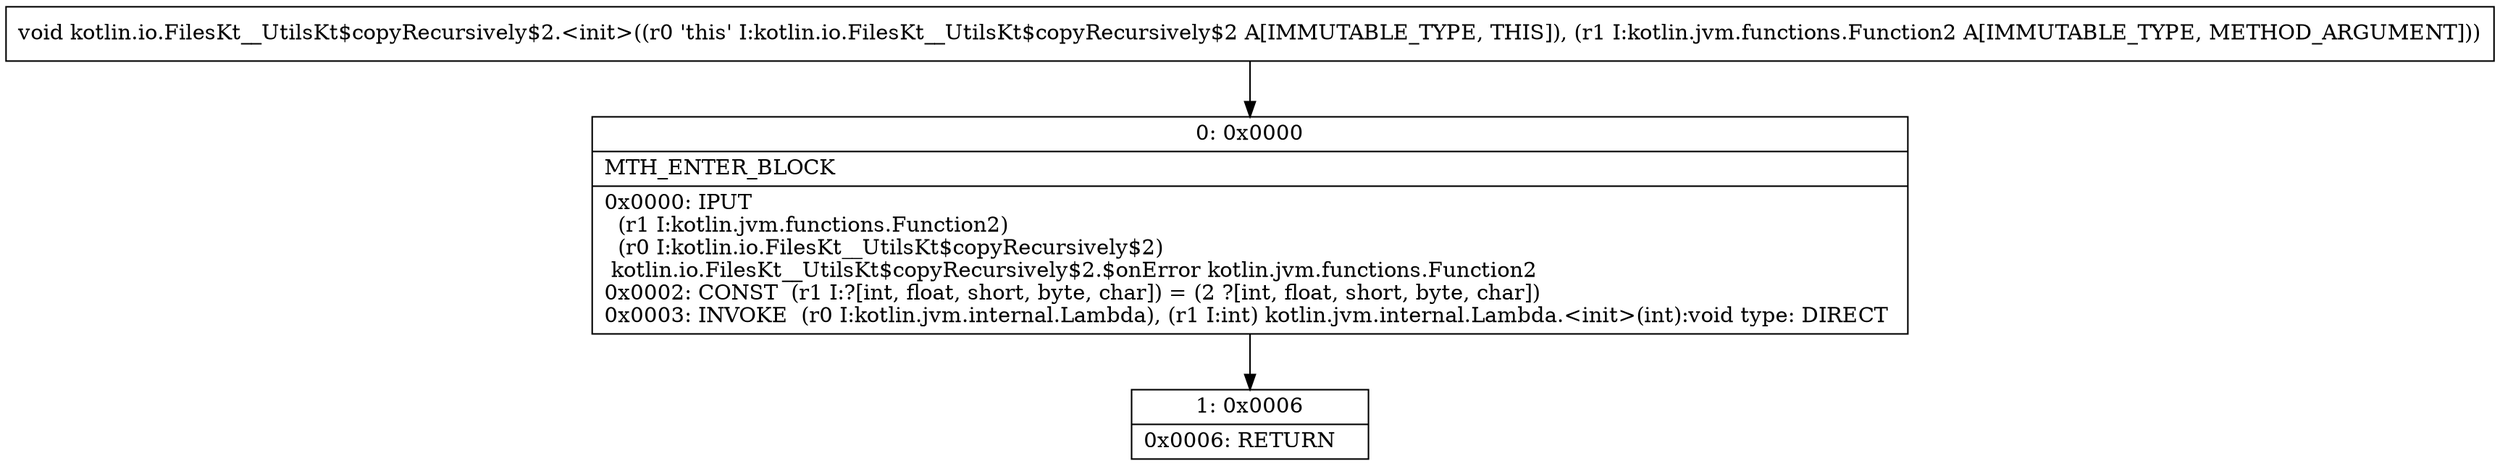 digraph "CFG forkotlin.io.FilesKt__UtilsKt$copyRecursively$2.\<init\>(Lkotlin\/jvm\/functions\/Function2;)V" {
Node_0 [shape=record,label="{0\:\ 0x0000|MTH_ENTER_BLOCK\l|0x0000: IPUT  \l  (r1 I:kotlin.jvm.functions.Function2)\l  (r0 I:kotlin.io.FilesKt__UtilsKt$copyRecursively$2)\l kotlin.io.FilesKt__UtilsKt$copyRecursively$2.$onError kotlin.jvm.functions.Function2 \l0x0002: CONST  (r1 I:?[int, float, short, byte, char]) = (2 ?[int, float, short, byte, char]) \l0x0003: INVOKE  (r0 I:kotlin.jvm.internal.Lambda), (r1 I:int) kotlin.jvm.internal.Lambda.\<init\>(int):void type: DIRECT \l}"];
Node_1 [shape=record,label="{1\:\ 0x0006|0x0006: RETURN   \l}"];
MethodNode[shape=record,label="{void kotlin.io.FilesKt__UtilsKt$copyRecursively$2.\<init\>((r0 'this' I:kotlin.io.FilesKt__UtilsKt$copyRecursively$2 A[IMMUTABLE_TYPE, THIS]), (r1 I:kotlin.jvm.functions.Function2 A[IMMUTABLE_TYPE, METHOD_ARGUMENT])) }"];
MethodNode -> Node_0;
Node_0 -> Node_1;
}

